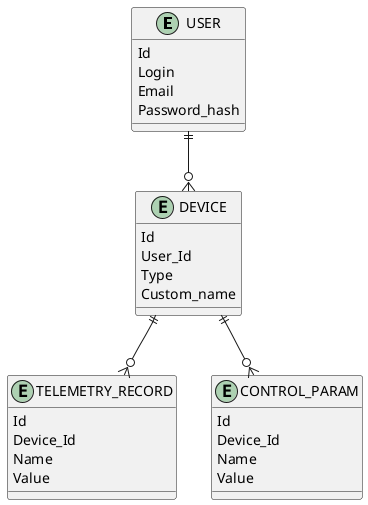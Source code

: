 @startuml

entity USER {
    Id
    Login
    Email
    Password_hash
}

entity DEVICE {
    Id
    User_Id
    Type
    Custom_name
}

entity TELEMETRY_RECORD {
    Id
    Device_Id
    Name
    Value
}

entity CONTROL_PARAM {
    Id
    Device_Id
    Name
    Value
}

USER ||--o{ DEVICE
DEVICE ||--o{ TELEMETRY_RECORD
DEVICE ||--o{ CONTROL_PARAM

@enduml
